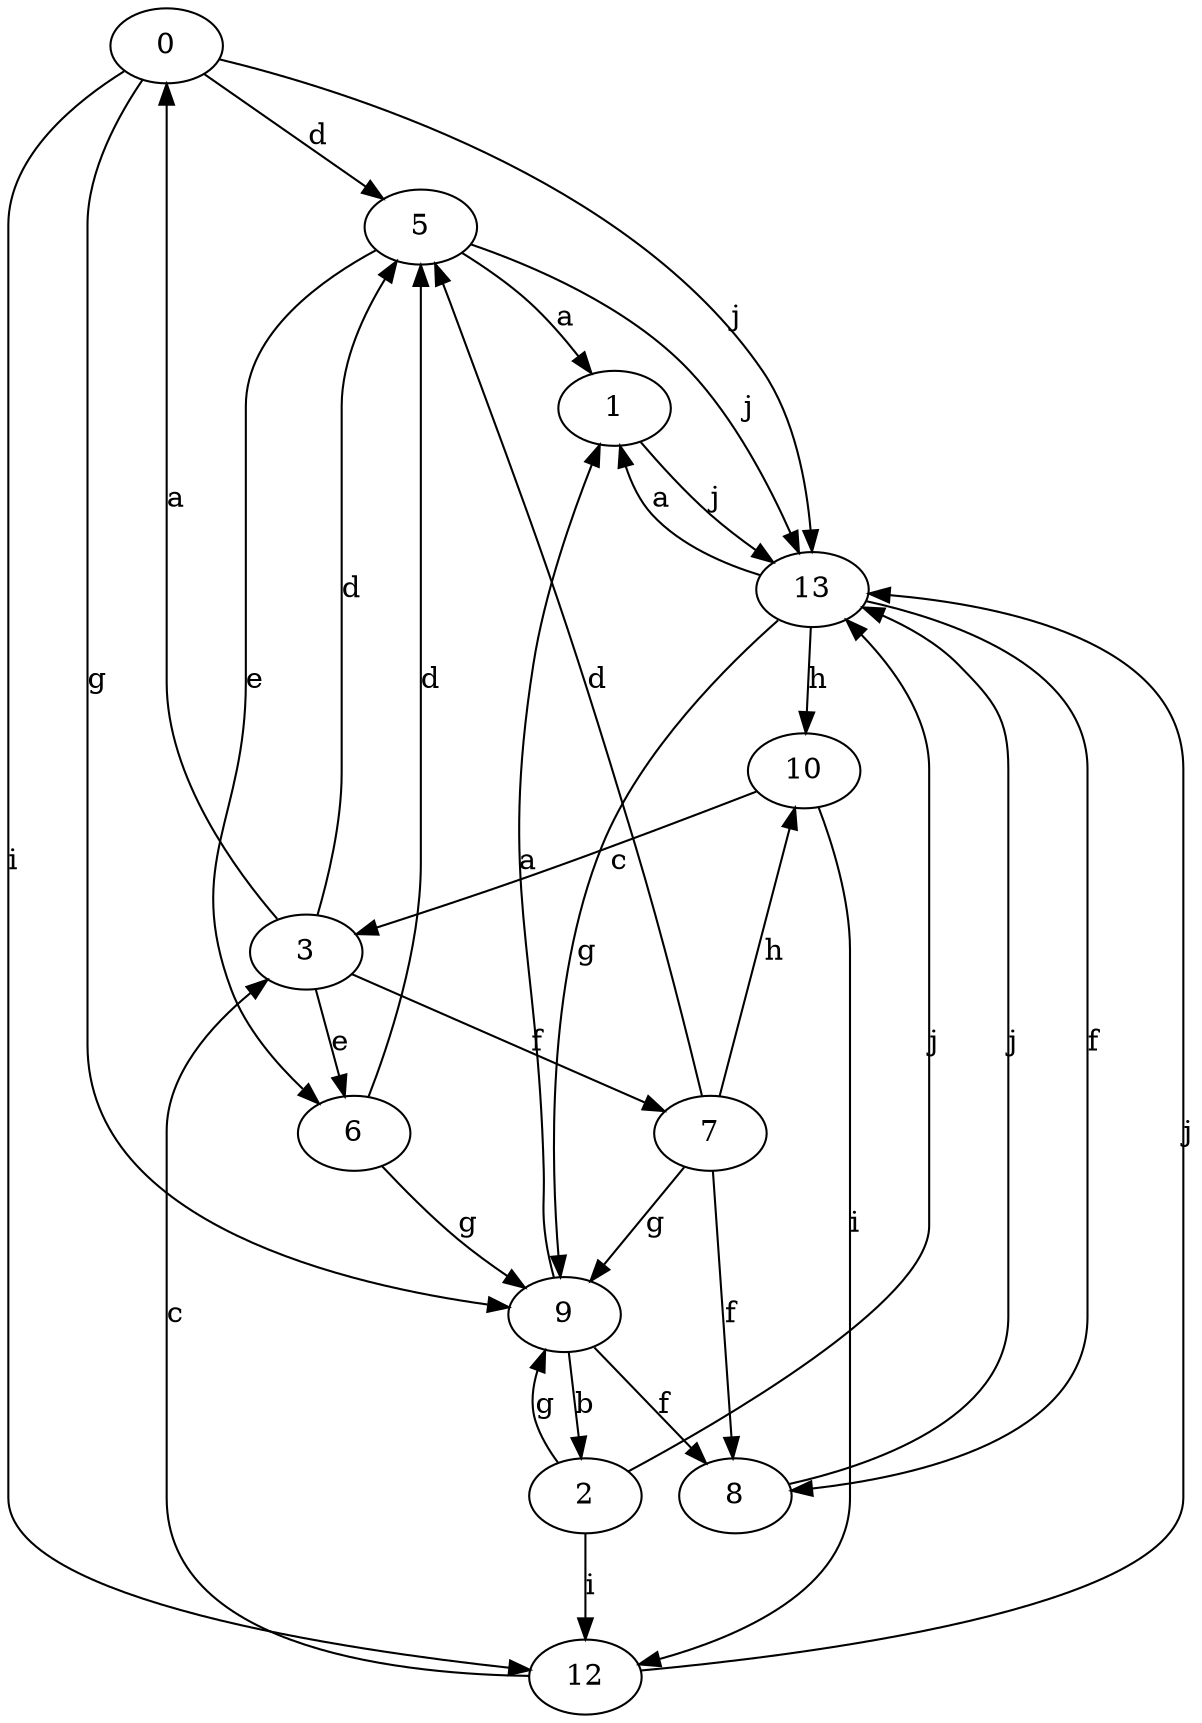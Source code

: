 strict digraph  {
0;
1;
2;
3;
5;
6;
7;
8;
9;
10;
12;
13;
0 -> 5  [label=d];
0 -> 9  [label=g];
0 -> 12  [label=i];
0 -> 13  [label=j];
1 -> 13  [label=j];
2 -> 9  [label=g];
2 -> 12  [label=i];
2 -> 13  [label=j];
3 -> 0  [label=a];
3 -> 5  [label=d];
3 -> 6  [label=e];
3 -> 7  [label=f];
5 -> 1  [label=a];
5 -> 6  [label=e];
5 -> 13  [label=j];
6 -> 5  [label=d];
6 -> 9  [label=g];
7 -> 5  [label=d];
7 -> 8  [label=f];
7 -> 9  [label=g];
7 -> 10  [label=h];
8 -> 13  [label=j];
9 -> 1  [label=a];
9 -> 2  [label=b];
9 -> 8  [label=f];
10 -> 3  [label=c];
10 -> 12  [label=i];
12 -> 3  [label=c];
12 -> 13  [label=j];
13 -> 1  [label=a];
13 -> 8  [label=f];
13 -> 9  [label=g];
13 -> 10  [label=h];
}
